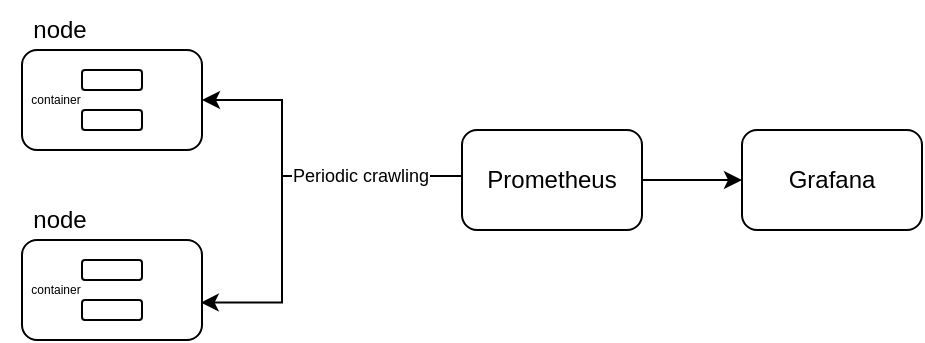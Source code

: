 <mxfile version="22.1.5" type="github">
  <diagram name="Page-1" id="F6M0EHYxr4NY7saFoRsG">
    <mxGraphModel dx="698" dy="448" grid="1" gridSize="10" guides="1" tooltips="1" connect="1" arrows="1" fold="1" page="1" pageScale="1" pageWidth="827" pageHeight="1169" math="0" shadow="0">
      <root>
        <mxCell id="0" />
        <mxCell id="1" parent="0" />
        <mxCell id="1C4OT0nf32wS-kPsAnpb-1" value="" style="rounded=1;whiteSpace=wrap;html=1;" vertex="1" parent="1">
          <mxGeometry x="210" y="340" width="90" height="50" as="geometry" />
        </mxCell>
        <mxCell id="1C4OT0nf32wS-kPsAnpb-3" value="" style="rounded=1;whiteSpace=wrap;html=1;" vertex="1" parent="1">
          <mxGeometry x="240" y="350" width="30" height="10" as="geometry" />
        </mxCell>
        <mxCell id="1C4OT0nf32wS-kPsAnpb-4" value="" style="rounded=1;whiteSpace=wrap;html=1;" vertex="1" parent="1">
          <mxGeometry x="240" y="370" width="30" height="10" as="geometry" />
        </mxCell>
        <mxCell id="1C4OT0nf32wS-kPsAnpb-5" value="&lt;font style=&quot;font-size: 6px;&quot;&gt;container&lt;/font&gt;" style="text;strokeColor=none;align=center;fillColor=none;html=1;verticalAlign=middle;whiteSpace=wrap;rounded=0;" vertex="1" parent="1">
          <mxGeometry x="227" y="363" as="geometry" />
        </mxCell>
        <mxCell id="1C4OT0nf32wS-kPsAnpb-14" value="node" style="text;strokeColor=none;align=center;fillColor=none;html=1;verticalAlign=middle;whiteSpace=wrap;rounded=0;" vertex="1" parent="1">
          <mxGeometry x="199" y="315" width="60" height="30" as="geometry" />
        </mxCell>
        <mxCell id="1C4OT0nf32wS-kPsAnpb-15" value="" style="rounded=1;whiteSpace=wrap;html=1;" vertex="1" parent="1">
          <mxGeometry x="210" y="435" width="90" height="50" as="geometry" />
        </mxCell>
        <mxCell id="1C4OT0nf32wS-kPsAnpb-16" value="" style="rounded=1;whiteSpace=wrap;html=1;" vertex="1" parent="1">
          <mxGeometry x="240" y="445" width="30" height="10" as="geometry" />
        </mxCell>
        <mxCell id="1C4OT0nf32wS-kPsAnpb-17" value="" style="rounded=1;whiteSpace=wrap;html=1;" vertex="1" parent="1">
          <mxGeometry x="240" y="465" width="30" height="10" as="geometry" />
        </mxCell>
        <mxCell id="1C4OT0nf32wS-kPsAnpb-18" value="&lt;font style=&quot;font-size: 6px;&quot;&gt;container&lt;/font&gt;" style="text;strokeColor=none;align=center;fillColor=none;html=1;verticalAlign=middle;whiteSpace=wrap;rounded=0;" vertex="1" parent="1">
          <mxGeometry x="227" y="458" as="geometry" />
        </mxCell>
        <mxCell id="1C4OT0nf32wS-kPsAnpb-19" value="node" style="text;strokeColor=none;align=center;fillColor=none;html=1;verticalAlign=middle;whiteSpace=wrap;rounded=0;" vertex="1" parent="1">
          <mxGeometry x="199" y="410" width="60" height="30" as="geometry" />
        </mxCell>
        <mxCell id="1C4OT0nf32wS-kPsAnpb-21" style="edgeStyle=orthogonalEdgeStyle;rounded=0;orthogonalLoop=1;jettySize=auto;html=1;entryX=1;entryY=0.5;entryDx=0;entryDy=0;" edge="1" parent="1" source="1C4OT0nf32wS-kPsAnpb-20" target="1C4OT0nf32wS-kPsAnpb-1">
          <mxGeometry relative="1" as="geometry">
            <Array as="points">
              <mxPoint x="340" y="403" />
              <mxPoint x="340" y="365" />
            </Array>
          </mxGeometry>
        </mxCell>
        <mxCell id="1C4OT0nf32wS-kPsAnpb-30" style="edgeStyle=orthogonalEdgeStyle;rounded=0;orthogonalLoop=1;jettySize=auto;html=1;entryX=0;entryY=0.5;entryDx=0;entryDy=0;" edge="1" parent="1" source="1C4OT0nf32wS-kPsAnpb-20" target="1C4OT0nf32wS-kPsAnpb-29">
          <mxGeometry relative="1" as="geometry" />
        </mxCell>
        <mxCell id="1C4OT0nf32wS-kPsAnpb-20" value="Prometheus" style="rounded=1;whiteSpace=wrap;html=1;" vertex="1" parent="1">
          <mxGeometry x="430" y="380" width="90" height="50" as="geometry" />
        </mxCell>
        <mxCell id="1C4OT0nf32wS-kPsAnpb-22" style="edgeStyle=orthogonalEdgeStyle;rounded=0;orthogonalLoop=1;jettySize=auto;html=1;entryX=0.993;entryY=0.626;entryDx=0;entryDy=0;entryPerimeter=0;" edge="1" parent="1" source="1C4OT0nf32wS-kPsAnpb-20" target="1C4OT0nf32wS-kPsAnpb-15">
          <mxGeometry relative="1" as="geometry">
            <Array as="points">
              <mxPoint x="340" y="403" />
              <mxPoint x="340" y="466" />
            </Array>
          </mxGeometry>
        </mxCell>
        <mxCell id="1C4OT0nf32wS-kPsAnpb-25" value="&lt;font style=&quot;font-size: 9px;&quot;&gt;Periodic crawling&lt;/font&gt;" style="edgeLabel;html=1;align=center;verticalAlign=middle;resizable=0;points=[];" vertex="1" connectable="0" parent="1C4OT0nf32wS-kPsAnpb-22">
          <mxGeometry x="-0.475" y="-1" relative="1" as="geometry">
            <mxPoint as="offset" />
          </mxGeometry>
        </mxCell>
        <mxCell id="1C4OT0nf32wS-kPsAnpb-29" value="Grafana" style="rounded=1;whiteSpace=wrap;html=1;" vertex="1" parent="1">
          <mxGeometry x="570" y="380" width="90" height="50" as="geometry" />
        </mxCell>
      </root>
    </mxGraphModel>
  </diagram>
</mxfile>

